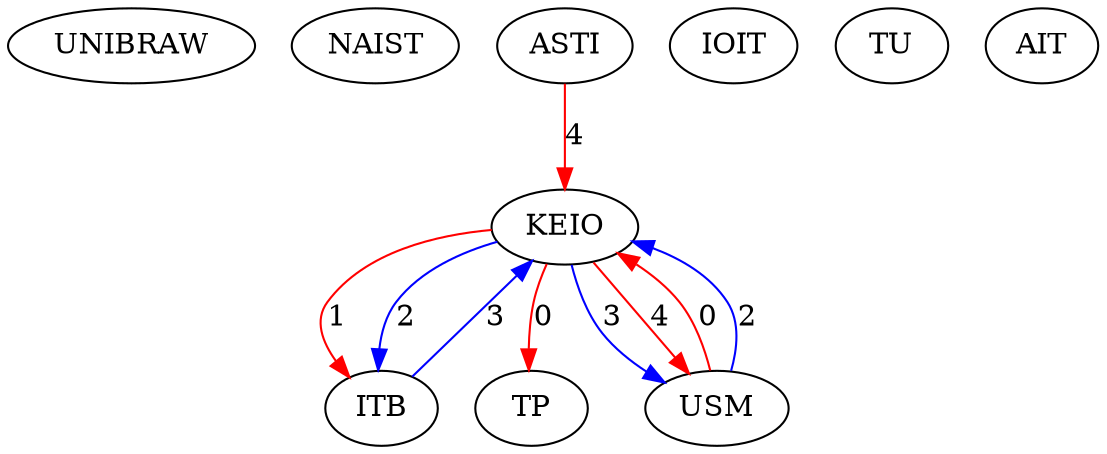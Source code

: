 digraph  {
0 [Internal=1, label=UNIBRAW];
1 [Internal=1, label=NAIST];
2 [Internal=1, label=KEIO];
3 [Internal=1, label=IOIT];
4 [Internal=1, label=ASTI];
5 [Internal=1, label=TU];
6 [Internal=1, label=AIT];
7 [Internal=1, label=ITB];
8 [Internal=1, label=TP];
9 [Internal=1, label=USM];
2 -> 8  [color=red, key=0, label=0];
2 -> 7  [color=red, key=0, label=1];
2 -> 7  [color=blue, key=1, label=2];
2 -> 9  [color=blue, key=0, label=3];
2 -> 9  [color=red, key=1, label=4];
4 -> 2  [color=red, key=0, label=4];
7 -> 2  [color=blue, key=0, label=3];
9 -> 2  [color=red, key=0, label=0];
9 -> 2  [color=blue, key=1, label=2];
}
